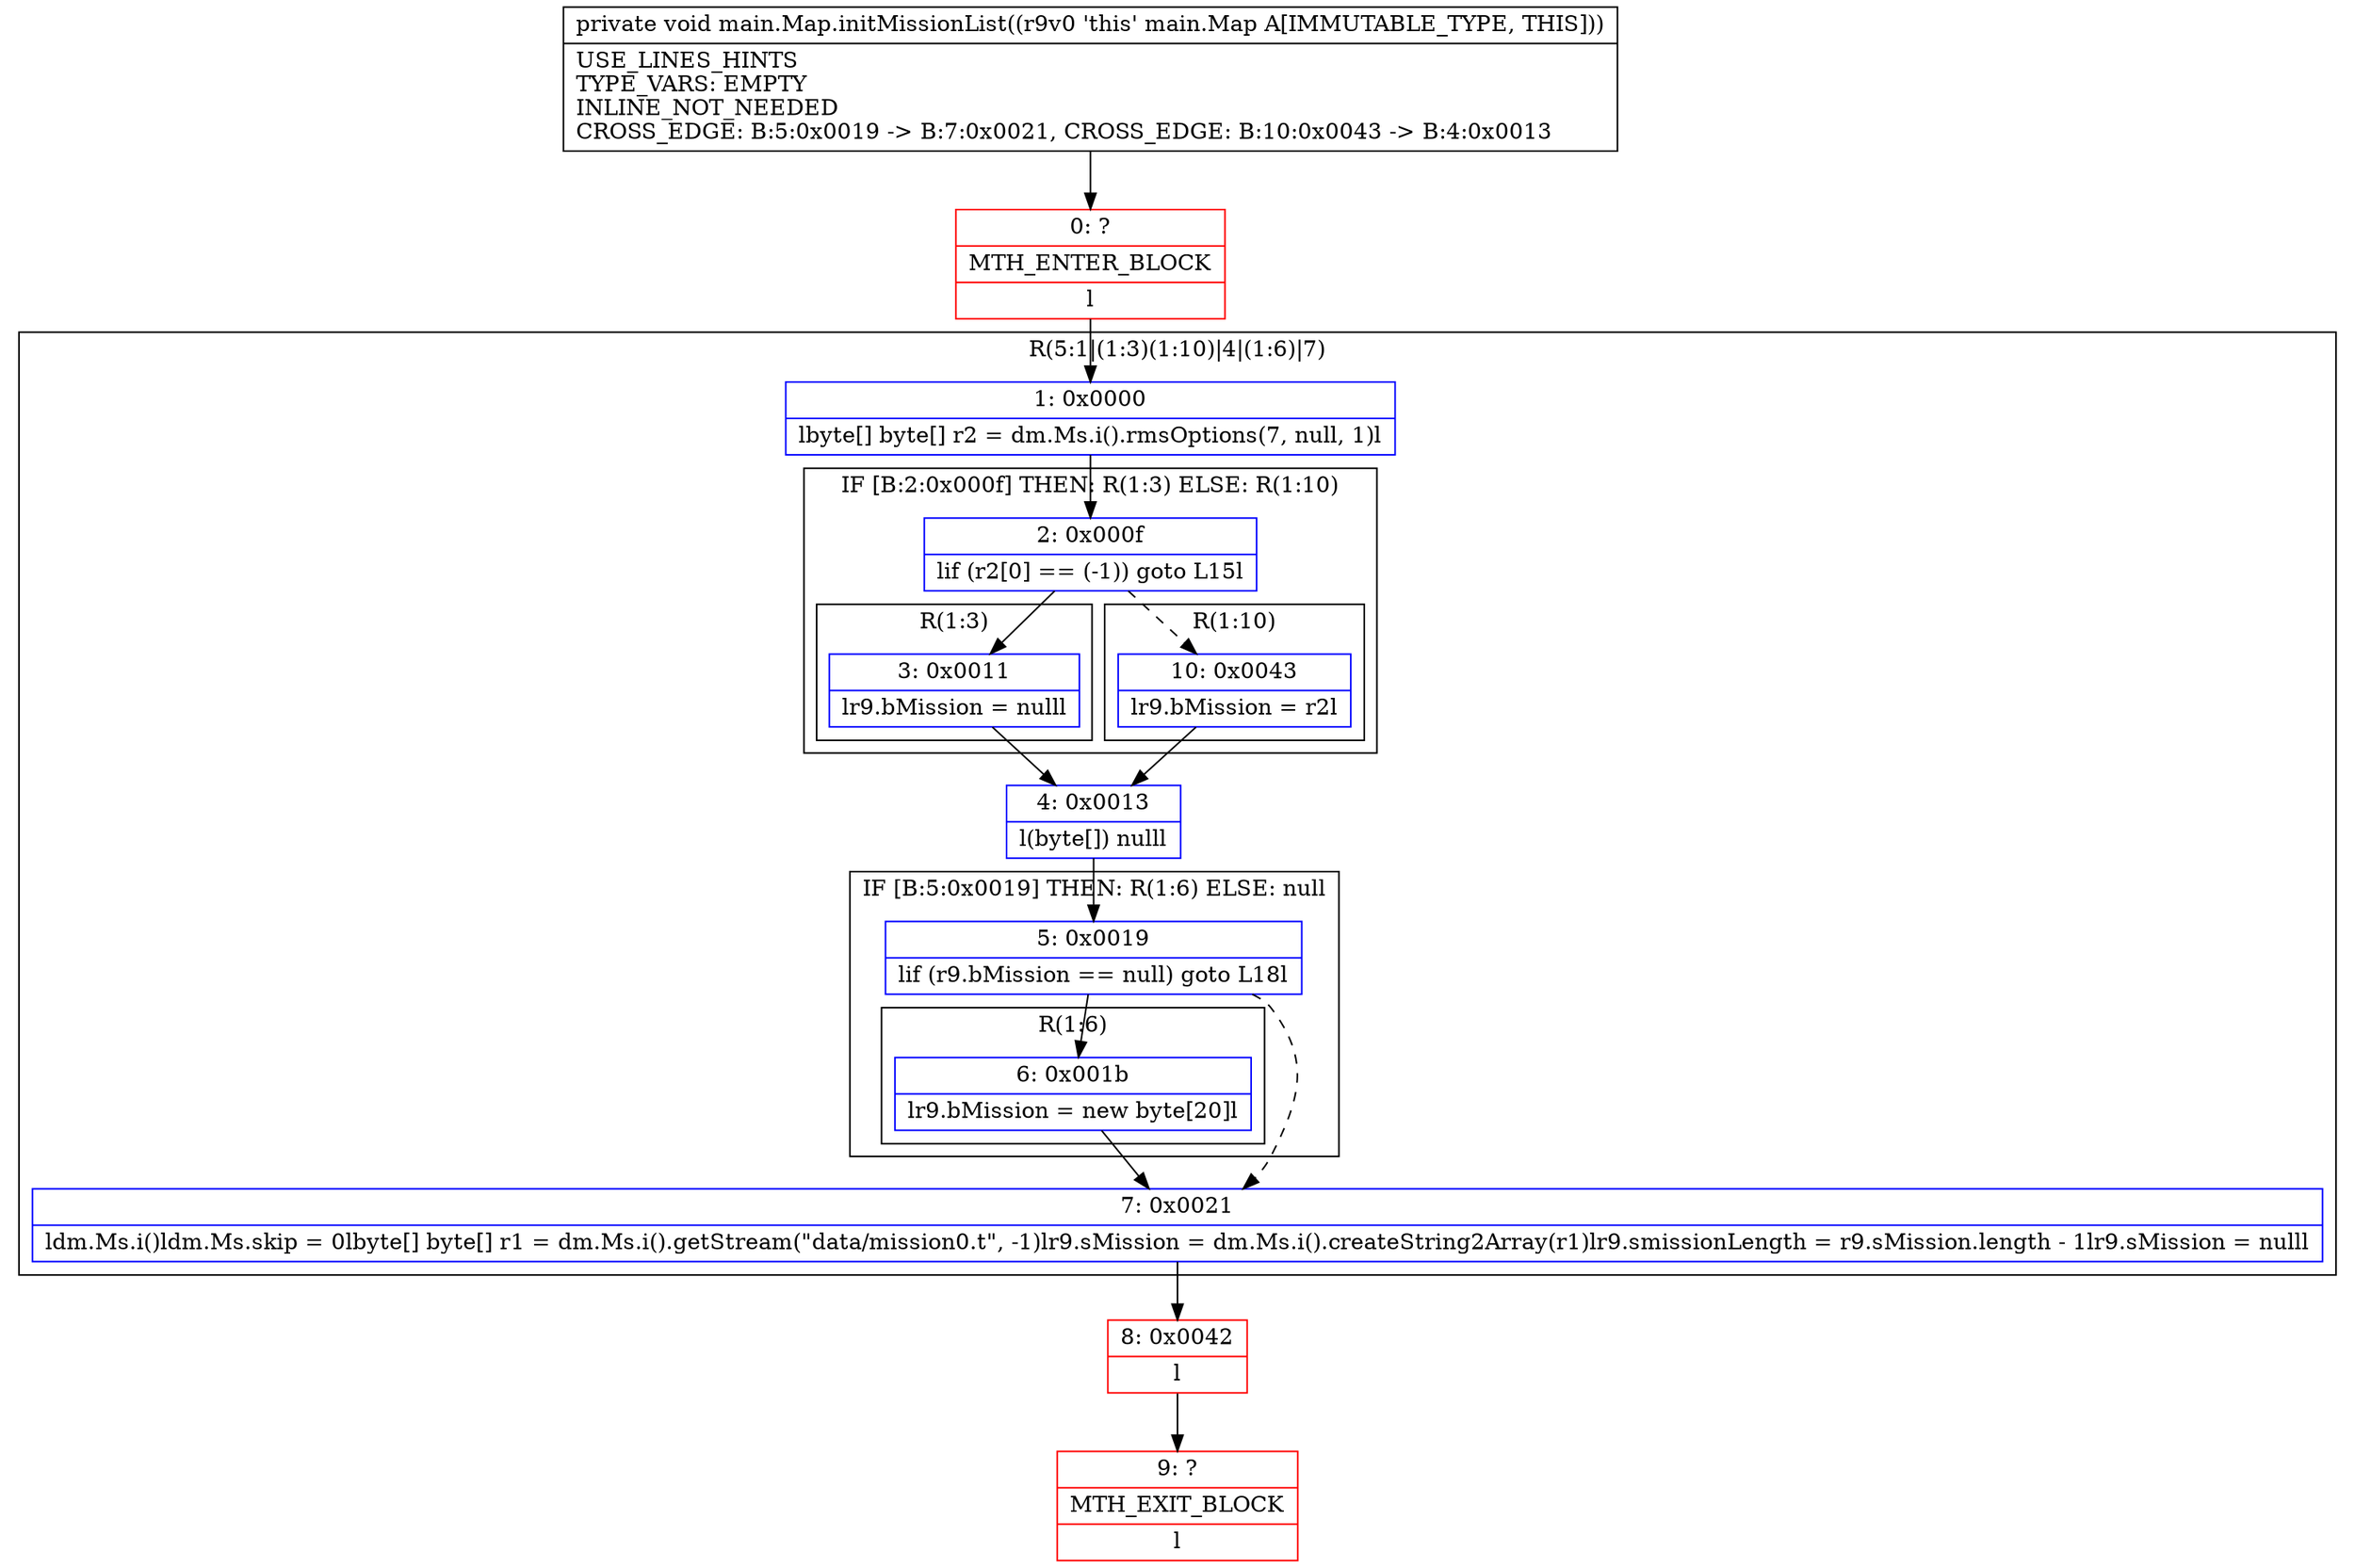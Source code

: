 digraph "CFG formain.Map.initMissionList()V" {
subgraph cluster_Region_2030519297 {
label = "R(5:1|(1:3)(1:10)|4|(1:6)|7)";
node [shape=record,color=blue];
Node_1 [shape=record,label="{1\:\ 0x0000|lbyte[] byte[] r2 = dm.Ms.i().rmsOptions(7, null, 1)l}"];
subgraph cluster_IfRegion_531019957 {
label = "IF [B:2:0x000f] THEN: R(1:3) ELSE: R(1:10)";
node [shape=record,color=blue];
Node_2 [shape=record,label="{2\:\ 0x000f|lif (r2[0] == (\-1)) goto L15l}"];
subgraph cluster_Region_1537517631 {
label = "R(1:3)";
node [shape=record,color=blue];
Node_3 [shape=record,label="{3\:\ 0x0011|lr9.bMission = nulll}"];
}
subgraph cluster_Region_1646722853 {
label = "R(1:10)";
node [shape=record,color=blue];
Node_10 [shape=record,label="{10\:\ 0x0043|lr9.bMission = r2l}"];
}
}
Node_4 [shape=record,label="{4\:\ 0x0013|l(byte[]) nulll}"];
subgraph cluster_IfRegion_1368644954 {
label = "IF [B:5:0x0019] THEN: R(1:6) ELSE: null";
node [shape=record,color=blue];
Node_5 [shape=record,label="{5\:\ 0x0019|lif (r9.bMission == null) goto L18l}"];
subgraph cluster_Region_805905786 {
label = "R(1:6)";
node [shape=record,color=blue];
Node_6 [shape=record,label="{6\:\ 0x001b|lr9.bMission = new byte[20]l}"];
}
}
Node_7 [shape=record,label="{7\:\ 0x0021|ldm.Ms.i()ldm.Ms.skip = 0lbyte[] byte[] r1 = dm.Ms.i().getStream(\"data\/mission0.t\", \-1)lr9.sMission = dm.Ms.i().createString2Array(r1)lr9.smissionLength = r9.sMission.length \- 1lr9.sMission = nulll}"];
}
Node_0 [shape=record,color=red,label="{0\:\ ?|MTH_ENTER_BLOCK\l|l}"];
Node_8 [shape=record,color=red,label="{8\:\ 0x0042|l}"];
Node_9 [shape=record,color=red,label="{9\:\ ?|MTH_EXIT_BLOCK\l|l}"];
MethodNode[shape=record,label="{private void main.Map.initMissionList((r9v0 'this' main.Map A[IMMUTABLE_TYPE, THIS]))  | USE_LINES_HINTS\lTYPE_VARS: EMPTY\lINLINE_NOT_NEEDED\lCROSS_EDGE: B:5:0x0019 \-\> B:7:0x0021, CROSS_EDGE: B:10:0x0043 \-\> B:4:0x0013\l}"];
MethodNode -> Node_0;
Node_1 -> Node_2;
Node_2 -> Node_3;
Node_2 -> Node_10[style=dashed];
Node_3 -> Node_4;
Node_10 -> Node_4;
Node_4 -> Node_5;
Node_5 -> Node_6;
Node_5 -> Node_7[style=dashed];
Node_6 -> Node_7;
Node_7 -> Node_8;
Node_0 -> Node_1;
Node_8 -> Node_9;
}


